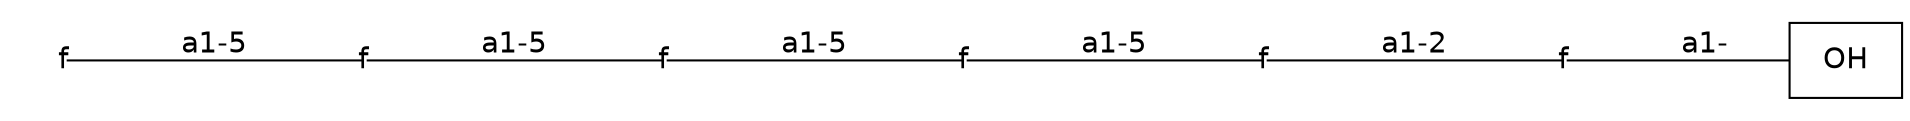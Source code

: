 graph G {graph [splines=false dpi=72 outputorder="edgesfirst"];
node [shape="none" fontname=DejaVuSans labelfontsize=12 label="none" size=50 fixedsize="true" scale="true"];
edge [labelfontsize=12 fontname=DejaVuSans labeldistance=1.2 labelangle=320.0];
rankdir=LR nodesep="0.05" ranksep="0.8";
0 [shape=box label="OH"]
1 [label="f" height="0.7" image="includes/MolecularMetadata/Sugars/SNFG_Symbol_Images/DRib.svg"];
2 [label="f" height="0.7" image="includes/MolecularMetadata/Sugars/SNFG_Symbol_Images/DRib.svg"];
3 [label="f" height="0.7" image="includes/MolecularMetadata/Sugars/SNFG_Symbol_Images/DLyx.svg"];
4 [label="f" height="0.7" image="includes/MolecularMetadata/Sugars/SNFG_Symbol_Images/DXyl.svg"];
5 [label="f" height="0.7" image="includes/MolecularMetadata/Sugars/SNFG_Symbol_Images/DAra.svg"];
6 [label="f" height="0.7" image="includes/MolecularMetadata/Sugars/SNFG_Symbol_Images/DRib.svg"];
1--0 [label="a1-" headclip=true tailclip=false];
2--1 [label="a1-2" headclip=false tailclip=false];
3--2 [label="a1-5" headclip=false tailclip=false];
4--3 [label="a1-5" headclip=false tailclip=false];
5--4 [label="a1-5" headclip=false tailclip=false];
6--5 [label="a1-5" headclip=false tailclip=false];
}
